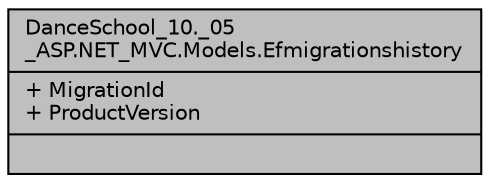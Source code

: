 digraph "DanceSchool_10._05_ASP.NET_MVC.Models.Efmigrationshistory"
{
 // INTERACTIVE_SVG=YES
 // LATEX_PDF_SIZE
  edge [fontname="Helvetica",fontsize="10",labelfontname="Helvetica",labelfontsize="10"];
  node [fontname="Helvetica",fontsize="10",shape=record];
  Node1 [label="{DanceSchool_10._05\l_ASP.NET_MVC.Models.Efmigrationshistory\n|+ MigrationId\l+ ProductVersion\l|}",height=0.2,width=0.4,color="black", fillcolor="grey75", style="filled", fontcolor="black",tooltip=" "];
}
